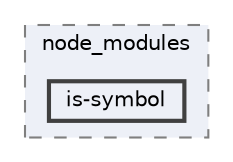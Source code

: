 digraph "pkiclassroomrescheduler/src/main/frontend/node_modules/is-symbol"
{
 // LATEX_PDF_SIZE
  bgcolor="transparent";
  edge [fontname=Helvetica,fontsize=10,labelfontname=Helvetica,labelfontsize=10];
  node [fontname=Helvetica,fontsize=10,shape=box,height=0.2,width=0.4];
  compound=true
  subgraph clusterdir_72953eda66ccb3a2722c28e1c3e6c23b {
    graph [ bgcolor="#edf0f7", pencolor="grey50", label="node_modules", fontname=Helvetica,fontsize=10 style="filled,dashed", URL="dir_72953eda66ccb3a2722c28e1c3e6c23b.html",tooltip=""]
  dir_93cf41fba9bedf4142fcfc6b19266610 [label="is-symbol", fillcolor="#edf0f7", color="grey25", style="filled,bold", URL="dir_93cf41fba9bedf4142fcfc6b19266610.html",tooltip=""];
  }
}
